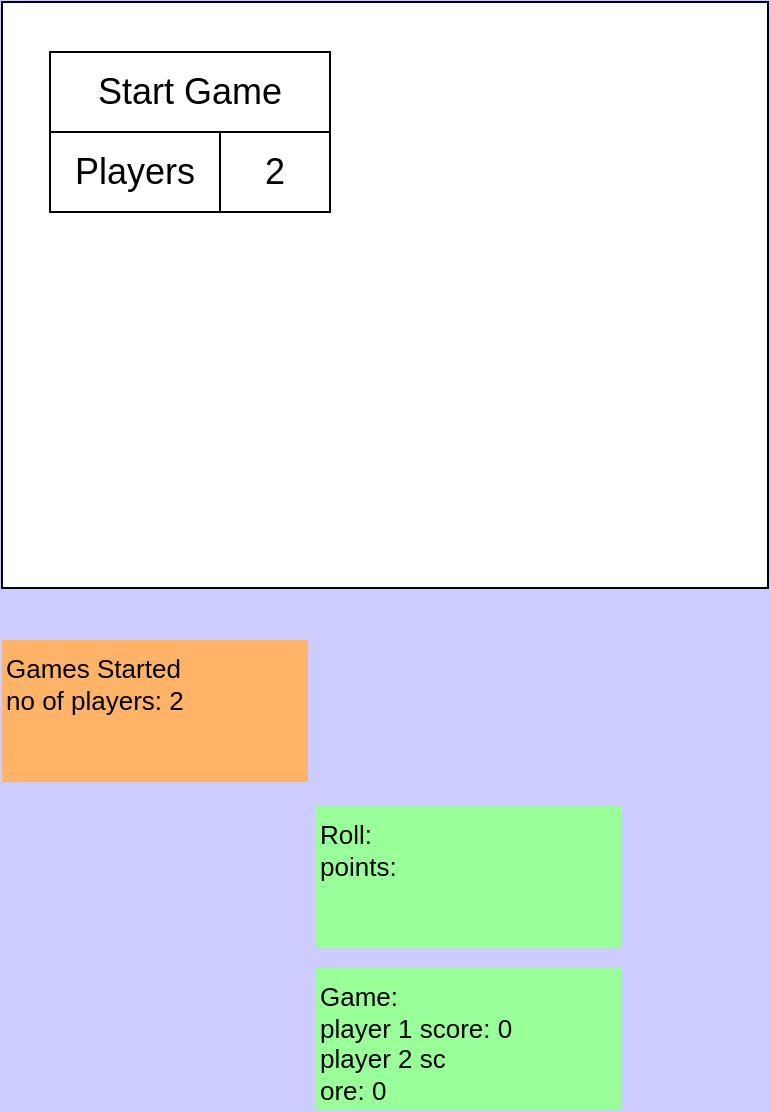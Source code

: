 <mxfile>
    <diagram id="QUSuAPqb3YD-Z2VtuKKH" name="Page-1">
        <mxGraphModel dx="1548" dy="707" grid="0" gridSize="10" guides="1" tooltips="1" connect="1" arrows="1" fold="1" page="1" pageScale="1" pageWidth="1100" pageHeight="850" background="#CCCCFF" math="0" shadow="0">
            <root>
                <mxCell id="0"/>
                <mxCell id="1" parent="0"/>
                <mxCell id="4" value="" style="whiteSpace=wrap;html=1;" vertex="1" parent="1">
                    <mxGeometry x="100" y="62" width="383" height="293" as="geometry"/>
                </mxCell>
                <mxCell id="5" value="Start Game" style="rounded=0;whiteSpace=wrap;html=1;fontSize=18;" vertex="1" parent="1">
                    <mxGeometry x="124" y="87" width="140" height="40" as="geometry"/>
                </mxCell>
                <mxCell id="6" value="Players" style="rounded=0;whiteSpace=wrap;html=1;fontSize=18;" vertex="1" parent="1">
                    <mxGeometry x="124" y="127" width="85" height="40" as="geometry"/>
                </mxCell>
                <mxCell id="7" value="2" style="whiteSpace=wrap;html=1;fontSize=18;" vertex="1" parent="1">
                    <mxGeometry x="209" y="127" width="55" height="40" as="geometry"/>
                </mxCell>
                <mxCell id="10" value="Games Started&lt;br&gt;no of players: 2" style="whiteSpace=wrap;html=1;fontSize=13;fillColor=#FFB366;strokeColor=none;align=left;verticalAlign=top;" vertex="1" parent="1">
                    <mxGeometry x="100" y="381" width="153" height="71" as="geometry"/>
                </mxCell>
                <mxCell id="11" value="Roll:&lt;br&gt;points:" style="whiteSpace=wrap;html=1;fontSize=13;fillColor=#99FF99;strokeColor=none;align=left;verticalAlign=top;labelBackgroundColor=none;" vertex="1" parent="1">
                    <mxGeometry x="257" y="464" width="153" height="71" as="geometry"/>
                </mxCell>
                <mxCell id="12" value="Game:&lt;br&gt;player 1 score: 0&lt;br&gt;player 2 sc&lt;br&gt;ore: 0" style="whiteSpace=wrap;html=1;fontSize=13;fillColor=#99FF99;strokeColor=none;align=left;verticalAlign=top;labelBackgroundColor=none;" vertex="1" parent="1">
                    <mxGeometry x="257" y="545" width="153" height="71" as="geometry"/>
                </mxCell>
            </root>
        </mxGraphModel>
    </diagram>
</mxfile>